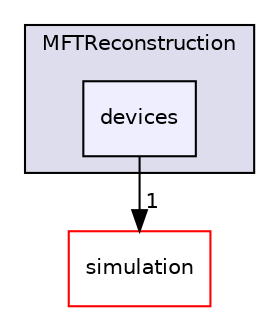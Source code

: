 digraph "/home/travis/build/AliceO2Group/AliceO2/Detectors/ITSMFT/MFT/reconstruction/include/MFTReconstruction/devices" {
  bgcolor=transparent;
  compound=true
  node [ fontsize="10", fontname="Helvetica"];
  edge [ labelfontsize="10", labelfontname="Helvetica"];
  subgraph clusterdir_79d778f00f7bcfb47baf52dadbc11277 {
    graph [ bgcolor="#ddddee", pencolor="black", label="MFTReconstruction" fontname="Helvetica", fontsize="10", URL="dir_79d778f00f7bcfb47baf52dadbc11277.html"]
  dir_64bab187a216913472a881e47270af17 [shape=box, label="devices", style="filled", fillcolor="#eeeeff", pencolor="black", URL="dir_64bab187a216913472a881e47270af17.html"];
  }
  dir_a336bf94aab96007822cb34c9e2cb8a5 [shape=box label="simulation" color="red" URL="dir_a336bf94aab96007822cb34c9e2cb8a5.html"];
  dir_64bab187a216913472a881e47270af17->dir_a336bf94aab96007822cb34c9e2cb8a5 [headlabel="1", labeldistance=1.5 headhref="dir_000155_000084.html"];
}
